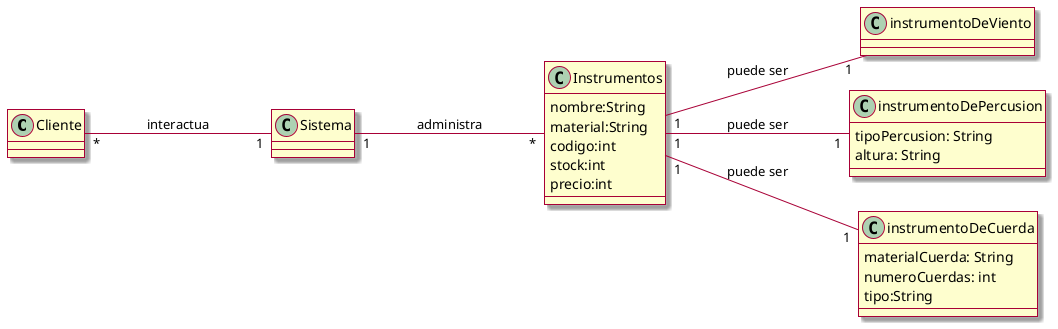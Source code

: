 
@startuml

skin rose
left to right direction
Cliente"*"---"1"Sistema:interactua
Sistema"1"---"*"Instrumentos: administra
Instrumentos"1"---"1"instrumentoDeViento:puede ser
Instrumentos"1"---"1"instrumentoDePercusion:puede ser
Instrumentos"1"---"1"instrumentoDeCuerda:puede ser

class Sistema{
}
class Instrumentos{
nombre:String
material:String
codigo:int
stock:int
precio:int
}

class instrumentoDeViento{

}

class instrumentoDePercusion{
tipoPercusion: String
altura: String
}

class instrumentoDeCuerda{
materialCuerda: String
numeroCuerdas: int
tipo:String
}


@enduml